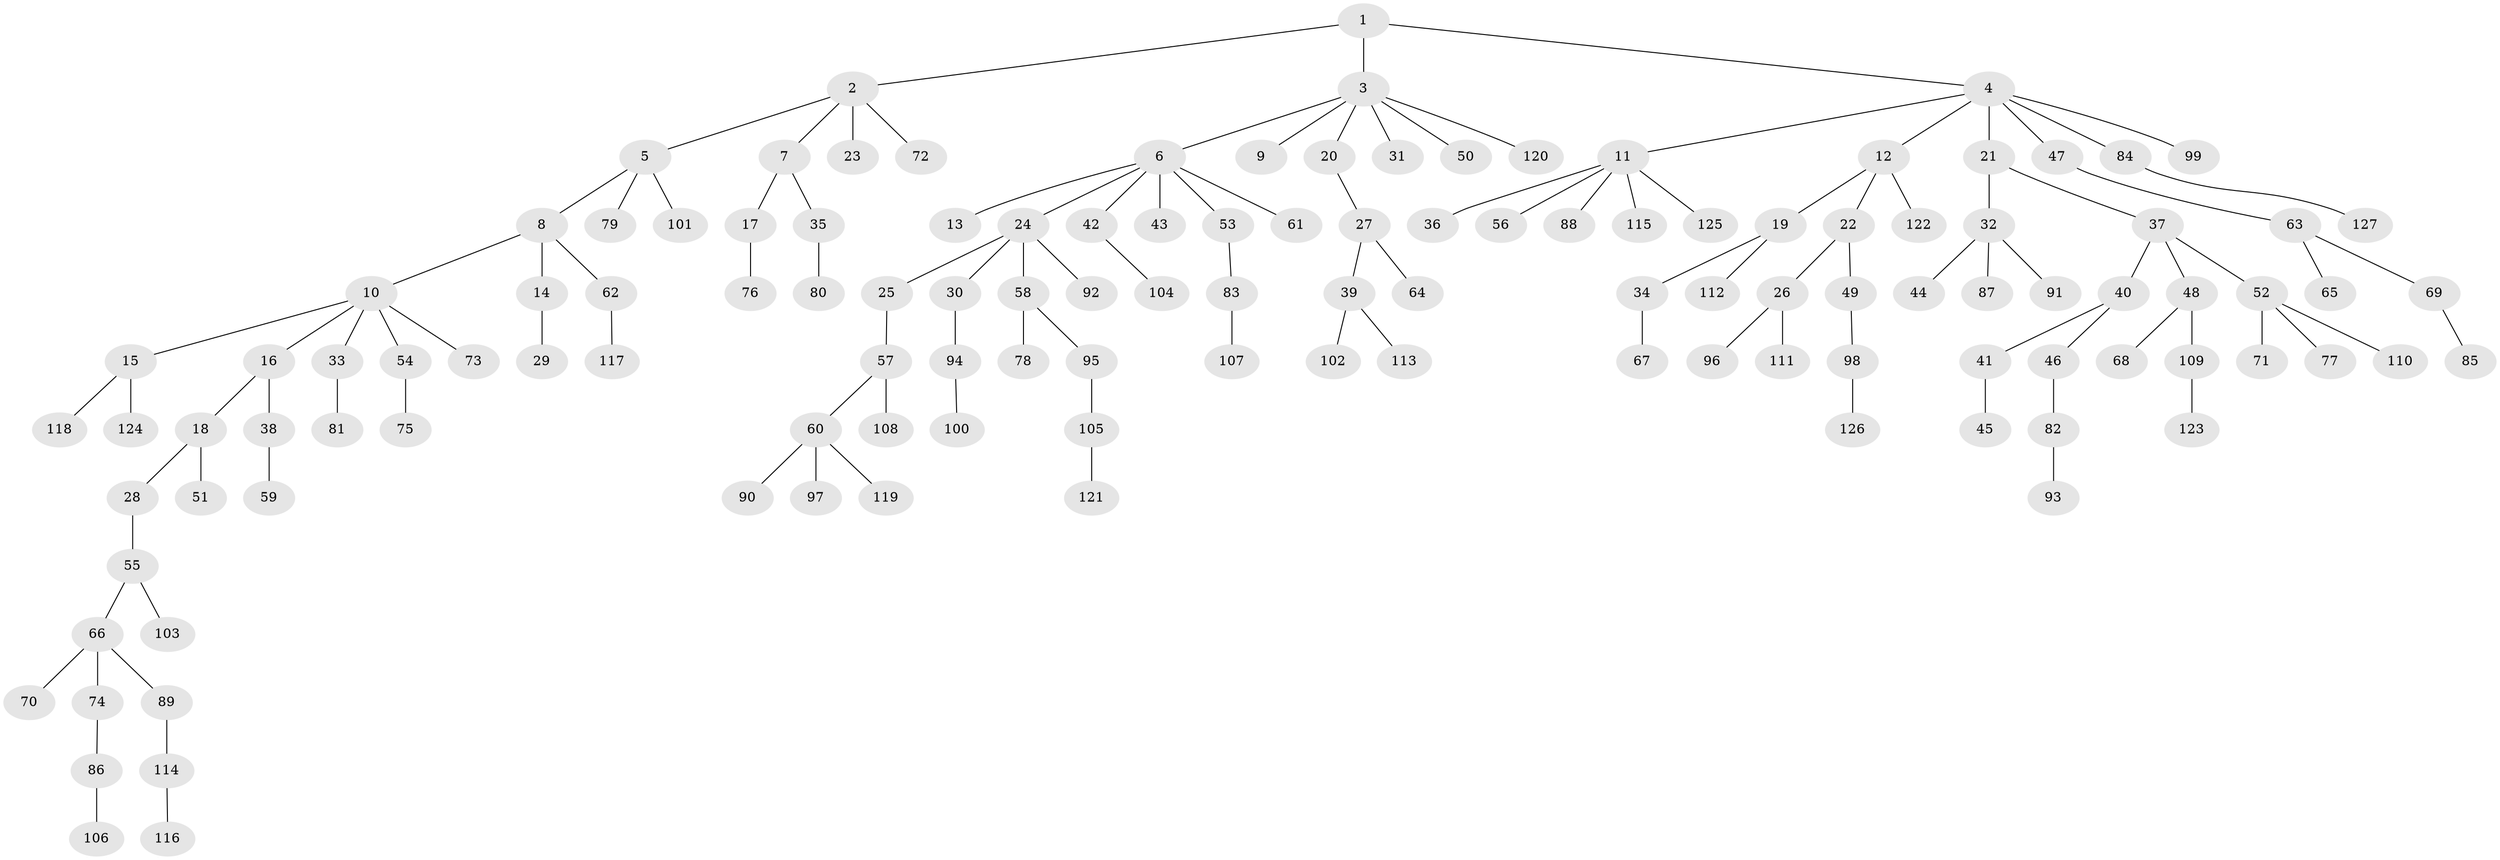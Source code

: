 // Generated by graph-tools (version 1.1) at 2025/50/03/09/25 03:50:16]
// undirected, 127 vertices, 126 edges
graph export_dot {
graph [start="1"]
  node [color=gray90,style=filled];
  1;
  2;
  3;
  4;
  5;
  6;
  7;
  8;
  9;
  10;
  11;
  12;
  13;
  14;
  15;
  16;
  17;
  18;
  19;
  20;
  21;
  22;
  23;
  24;
  25;
  26;
  27;
  28;
  29;
  30;
  31;
  32;
  33;
  34;
  35;
  36;
  37;
  38;
  39;
  40;
  41;
  42;
  43;
  44;
  45;
  46;
  47;
  48;
  49;
  50;
  51;
  52;
  53;
  54;
  55;
  56;
  57;
  58;
  59;
  60;
  61;
  62;
  63;
  64;
  65;
  66;
  67;
  68;
  69;
  70;
  71;
  72;
  73;
  74;
  75;
  76;
  77;
  78;
  79;
  80;
  81;
  82;
  83;
  84;
  85;
  86;
  87;
  88;
  89;
  90;
  91;
  92;
  93;
  94;
  95;
  96;
  97;
  98;
  99;
  100;
  101;
  102;
  103;
  104;
  105;
  106;
  107;
  108;
  109;
  110;
  111;
  112;
  113;
  114;
  115;
  116;
  117;
  118;
  119;
  120;
  121;
  122;
  123;
  124;
  125;
  126;
  127;
  1 -- 2;
  1 -- 3;
  1 -- 4;
  2 -- 5;
  2 -- 7;
  2 -- 23;
  2 -- 72;
  3 -- 6;
  3 -- 9;
  3 -- 20;
  3 -- 31;
  3 -- 50;
  3 -- 120;
  4 -- 11;
  4 -- 12;
  4 -- 21;
  4 -- 47;
  4 -- 84;
  4 -- 99;
  5 -- 8;
  5 -- 79;
  5 -- 101;
  6 -- 13;
  6 -- 24;
  6 -- 42;
  6 -- 43;
  6 -- 53;
  6 -- 61;
  7 -- 17;
  7 -- 35;
  8 -- 10;
  8 -- 14;
  8 -- 62;
  10 -- 15;
  10 -- 16;
  10 -- 33;
  10 -- 54;
  10 -- 73;
  11 -- 36;
  11 -- 56;
  11 -- 88;
  11 -- 115;
  11 -- 125;
  12 -- 19;
  12 -- 22;
  12 -- 122;
  14 -- 29;
  15 -- 118;
  15 -- 124;
  16 -- 18;
  16 -- 38;
  17 -- 76;
  18 -- 28;
  18 -- 51;
  19 -- 34;
  19 -- 112;
  20 -- 27;
  21 -- 32;
  21 -- 37;
  22 -- 26;
  22 -- 49;
  24 -- 25;
  24 -- 30;
  24 -- 58;
  24 -- 92;
  25 -- 57;
  26 -- 96;
  26 -- 111;
  27 -- 39;
  27 -- 64;
  28 -- 55;
  30 -- 94;
  32 -- 44;
  32 -- 87;
  32 -- 91;
  33 -- 81;
  34 -- 67;
  35 -- 80;
  37 -- 40;
  37 -- 48;
  37 -- 52;
  38 -- 59;
  39 -- 102;
  39 -- 113;
  40 -- 41;
  40 -- 46;
  41 -- 45;
  42 -- 104;
  46 -- 82;
  47 -- 63;
  48 -- 68;
  48 -- 109;
  49 -- 98;
  52 -- 71;
  52 -- 77;
  52 -- 110;
  53 -- 83;
  54 -- 75;
  55 -- 66;
  55 -- 103;
  57 -- 60;
  57 -- 108;
  58 -- 78;
  58 -- 95;
  60 -- 90;
  60 -- 97;
  60 -- 119;
  62 -- 117;
  63 -- 65;
  63 -- 69;
  66 -- 70;
  66 -- 74;
  66 -- 89;
  69 -- 85;
  74 -- 86;
  82 -- 93;
  83 -- 107;
  84 -- 127;
  86 -- 106;
  89 -- 114;
  94 -- 100;
  95 -- 105;
  98 -- 126;
  105 -- 121;
  109 -- 123;
  114 -- 116;
}
